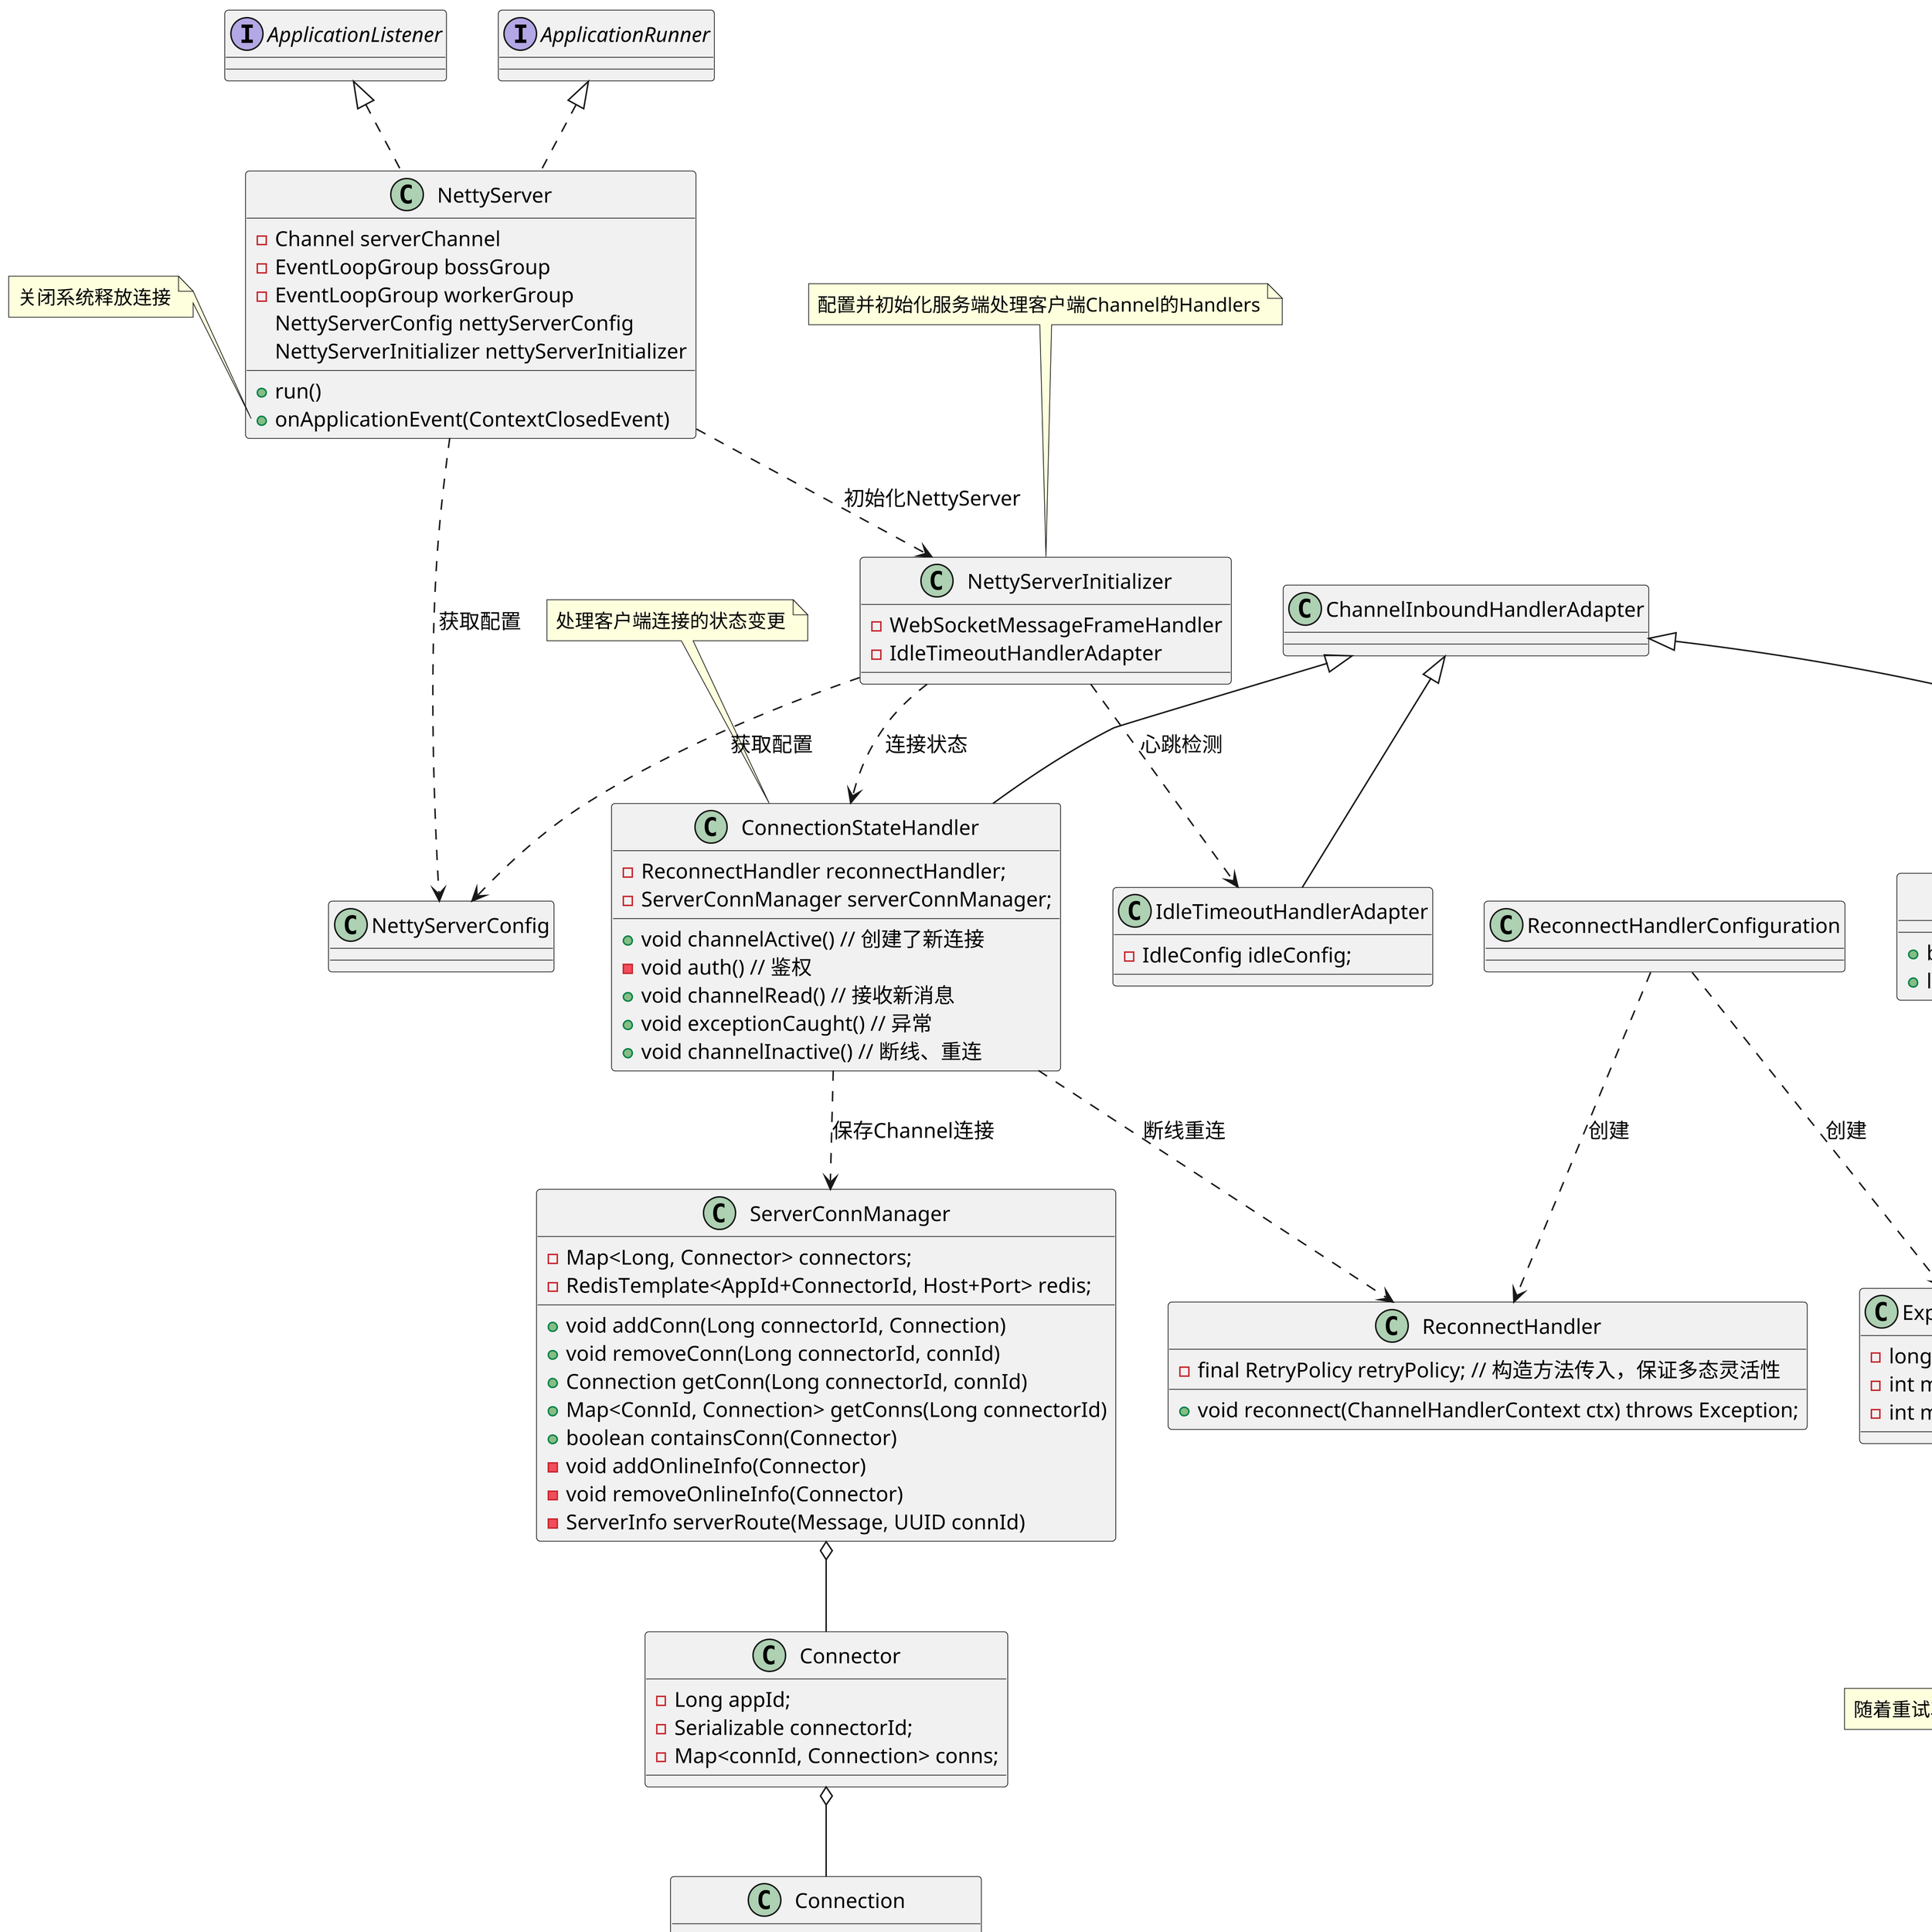 @startuml
'https://plantuml.com/class-diagram
skinparam shadowing false
skinparam defaultFontName xfonts-wqy
skinparam dpi 300
skinparam activity  {
    DiamondFontSize 14
    ArrowFontSize 14
    FontSize 14
}

class ChannelInboundHandlerAdapter
class NettyServerConfig
class NettyServer implements ApplicationListener, ApplicationRunner {
    - Channel serverChannel
    - EventLoopGroup bossGroup
    - EventLoopGroup workerGroup
    NettyServerConfig nettyServerConfig
    NettyServerInitializer nettyServerInitializer
    + run()
    + onApplicationEvent(ContextClosedEvent)
}
note left of NettyServer::onApplicationEvent
关闭系统释放连接
end note

class NettyServerInitializer {
    - WebSocketMessageFrameHandler
    - IdleTimeoutHandlerAdapter
}
note top of NettyServerInitializer: 配置并初始化服务端处理客户端Channel的Handlers

class IdleTimeoutHandlerAdapter extends ChannelInboundHandlerAdapter {
    - IdleConfig idleConfig;
}

NettyServerInitializer ..> IdleTimeoutHandlerAdapter : 心跳检测

class ConnectionStateHandler extends ChannelInboundHandlerAdapter {
    - ReconnectHandler reconnectHandler;
    - ServerConnManager serverConnManager;
    + void channelActive() // 创建了新连接
    - void auth() // 鉴权
    + void channelRead() // 接收新消息
    + void exceptionCaught() // 异常
    + void channelInactive() // 断线、重连
}

class ConnectionAuthHandler extends ChannelInboundHandlerAdapter {
    - AuthFeign authFeign;
}

class AuthFeign {
    + Boolean authToken(ConnectorCredential credential);
}
ConnectionAuthHandler ..> AuthFeign: 鉴权

note top of ConnectionStateHandler: 处理客户端连接的状态变更

interface RetryPolicy {
    + boolean allowRetry(int retryCount);
    + long getSleepMs(int retryCount);
}

class ExponentialBackOffRetry implements RetryPolicy {
    - long initialSleepMs;
    - int maxRetryTimes;
    - int maxSleepMs;
}
note bottom of ExponentialBackOffRetry
随着重试次数的增加延长间隔时间
end note

class ReconnectHandler {
    - final RetryPolicy retryPolicy; // 构造方法传入，保证多态灵活性
    + void reconnect(ChannelHandlerContext ctx) throws Exception;
}

class ReconnectHandlerConfiguration {

}
ReconnectHandlerConfiguration ..> ExponentialBackOffRetry: 创建
ReconnectHandlerConfiguration ..> ReconnectHandler: 创建

ConnectionStateHandler ..> ReconnectHandler: 断线重连

NettyServer ..> NettyServerInitializer : 初始化NettyServer
NettyServer ..> NettyServerConfig: 获取配置
NettyServerInitializer ..> NettyServerConfig: 获取配置
NettyServerInitializer ..> ConnectionStateHandler: 连接状态

class ServerConnManager {
    - Map<Long, Connector> connectors;
    - RedisTemplate<AppId+ConnectorId, Host+Port> redis;
    + void addConn(Long connectorId, Connection)
    + void removeConn(Long connectorId, connId)
    + Connection getConn(Long connectorId, connId)
    + Map<ConnId, Connection> getConns(Long connectorId)
    + boolean containsConn(Connector)
    - void addOnlineInfo(Connector)
    - void removeOnlineInfo(Connector)
    - ServerInfo serverRoute(Message, UUID connId)
}

class Connector {
    - Long appId;
    - Serializable connectorId;
    - Map<connId, Connection> conns;
}

class Connection {
    - UUID connId;
    - ChannelHandlerContext ctx;
    - Serializable connectorId;
}

ConnectionStateHandler ..> ServerConnManager: 保存Channel连接
ServerConnManager o-- Connector
Connector o-- Connection

@enduml